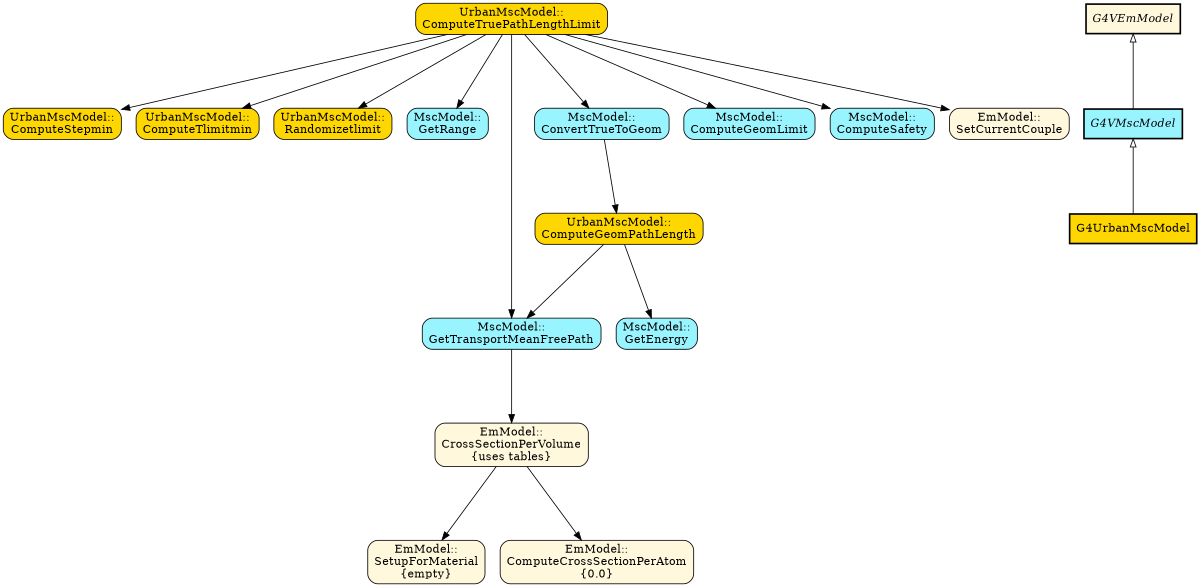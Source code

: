 //---------------------------------*-dot-*-----------------------------------//
/*!
 * \file   notes/charged-particle/UrbanMscModel-ComputeTruePathLengthLimit.dot
 * \author Tom Evans
 * \date   Wed Nov 11 15:40:40 2020
 *
 * dot -Tpdf UrbanMscModel-ComputeTruePathLengthLimit.dot -o UrbanMscModel-ComputeTruePathLengthLimit.pdf
 * open UrbanMscModel-ComputeTruePathlengthlimit.pdf
 */
//---------------------------------------------------------------------------//

digraph compute_true_pathlength
{
    /* graph attributes */
    center = 1;
    size="8,14";
    ranksep=1.25;

    /* NODES */

    /* UrbanMscModel */
    node [fillcolor=gold, shape=box, style="filled,rounded"];
    ComputeTruePathLengthLimit [label="UrbanMscModel::\nComputeTruePathLengthLimit"];

    ComputeGeomPathLength [label="UrbanMscModel::\nComputeGeomPathLength"];
    ComputeStepmin [label="UrbanMscModel::\nComputeStepmin"];
    ComputeTlimitmin [label="UrbanMscModel::\nComputeTlimitmin"];
    Randomizetlimit [label="UrbanMscModel::\nRandomizetlimit"];

    /* MscModel */
    node [fillcolor=cadetblue1, shape=box, style="filled,rounded"];
    GetRange [label="MscModel::\nGetRange"];
    GetTransMFP [label="MscModel::\nGetTransportMeanFreePath"];
    ConvertTrueToGeom [label="MscModel::\nConvertTrueToGeom"];
    GetEnergy [label="MscModel::\nGetEnergy"];
    ComputeGeomLimit [label="MscModel::\nComputeGeomLimit"];
    ComputeSafety [label="MscModel::\nComputeSafety"];

    /* EmModel */
    node [fillcolor=cornsilk, shape=box, style="filled,rounded"];
    SetCurrentCouple [label="EmModel::\nSetCurrentCouple"];
    XSPerVolume [label="EmModel::\nCrossSectionPerVolume\n{uses tables}"];
    SetupForMat [label="EmModel::\nSetupForMaterial\n{empty}"];
    ComputeXSPerAtom [label="EmModel::\nComputeCrossSectionPerAtom\n{0.0}"];

    /* CLASSES */

    EmModel [label="G4VEmModel", shape=box, style="filled,bold", fillcolor=cornsilk, fontname="times-italic"];
    MscModel [label="G4VMscModel", shape=box, style="filled,bold", fillcolor=cadetblue1, fontname="times-italic"];
    UrbanModel [label="G4UrbanMscModel", shape=box, style="filled,bold", fillcolor=gold];

    /* LEVEL DEPENDENCIES */

    ComputeTruePathLengthLimit -> {SetCurrentCouple GetRange GetTransMFP
            ConvertTrueToGeom ComputeGeomLimit ComputeStepmin ComputeTlimitmin
            Randomizetlimit ComputeSafety};
    GetTransMFP -> {XSPerVolume};
    XSPerVolume -> {SetupForMat ComputeXSPerAtom};
    ConvertTrueToGeom -> {ComputeGeomPathLength};
    ComputeGeomPathLength -> {GetEnergy GetTransMFP};

    /* classes */
    EmModel -> MscModel -> UrbanModel [dir=both, arrowhead=none, arrowtail=empty];

    /* LEVELS */

    /*
    {rank=same; SetCurrentCouple GetRange ConvertTrueToGeom};
    */

} // end digraph

//---------------------------------------------------------------------------//
